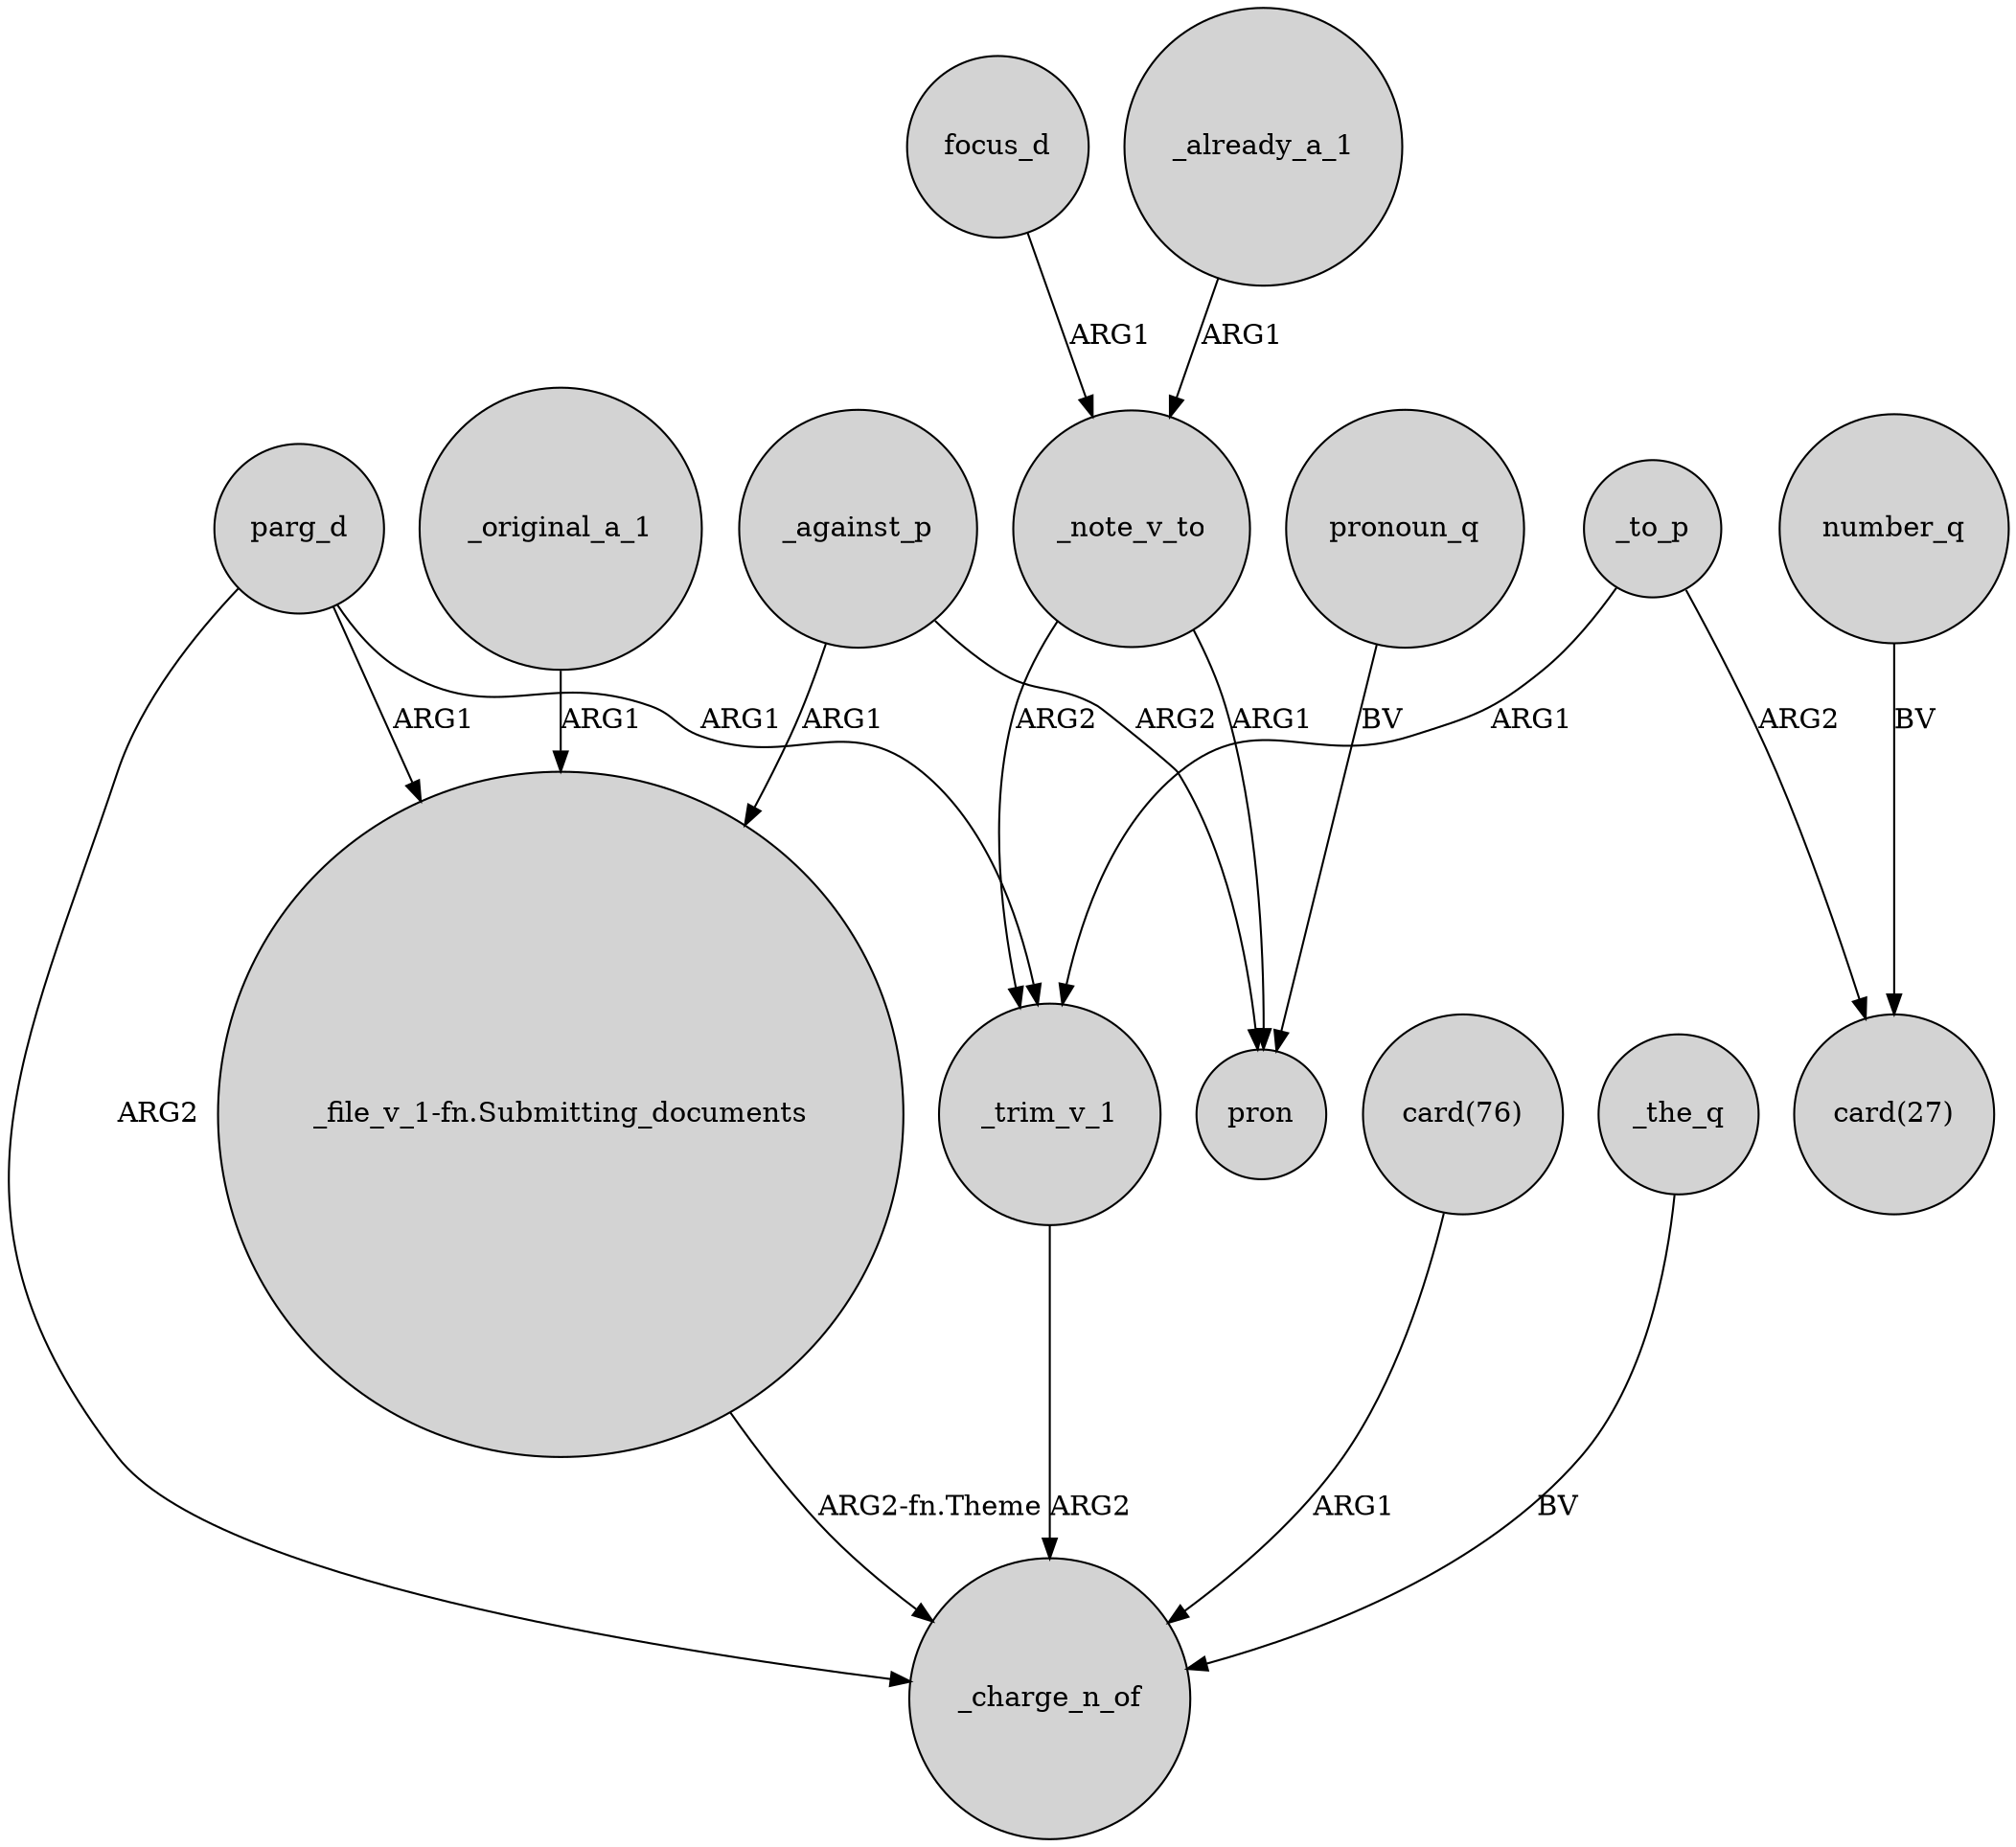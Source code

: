 digraph {
	node [shape=circle style=filled]
	parg_d -> _trim_v_1 [label=ARG1]
	_note_v_to -> pron [label=ARG1]
	_trim_v_1 -> _charge_n_of [label=ARG2]
	_note_v_to -> _trim_v_1 [label=ARG2]
	_to_p -> "card(27)" [label=ARG2]
	parg_d -> "_file_v_1-fn.Submitting_documents" [label=ARG1]
	_against_p -> "_file_v_1-fn.Submitting_documents" [label=ARG1]
	_original_a_1 -> "_file_v_1-fn.Submitting_documents" [label=ARG1]
	_to_p -> _trim_v_1 [label=ARG1]
	number_q -> "card(27)" [label=BV]
	"card(76)" -> _charge_n_of [label=ARG1]
	"_file_v_1-fn.Submitting_documents" -> _charge_n_of [label="ARG2-fn.Theme"]
	_the_q -> _charge_n_of [label=BV]
	parg_d -> _charge_n_of [label=ARG2]
	focus_d -> _note_v_to [label=ARG1]
	_already_a_1 -> _note_v_to [label=ARG1]
	_against_p -> pron [label=ARG2]
	pronoun_q -> pron [label=BV]
}
